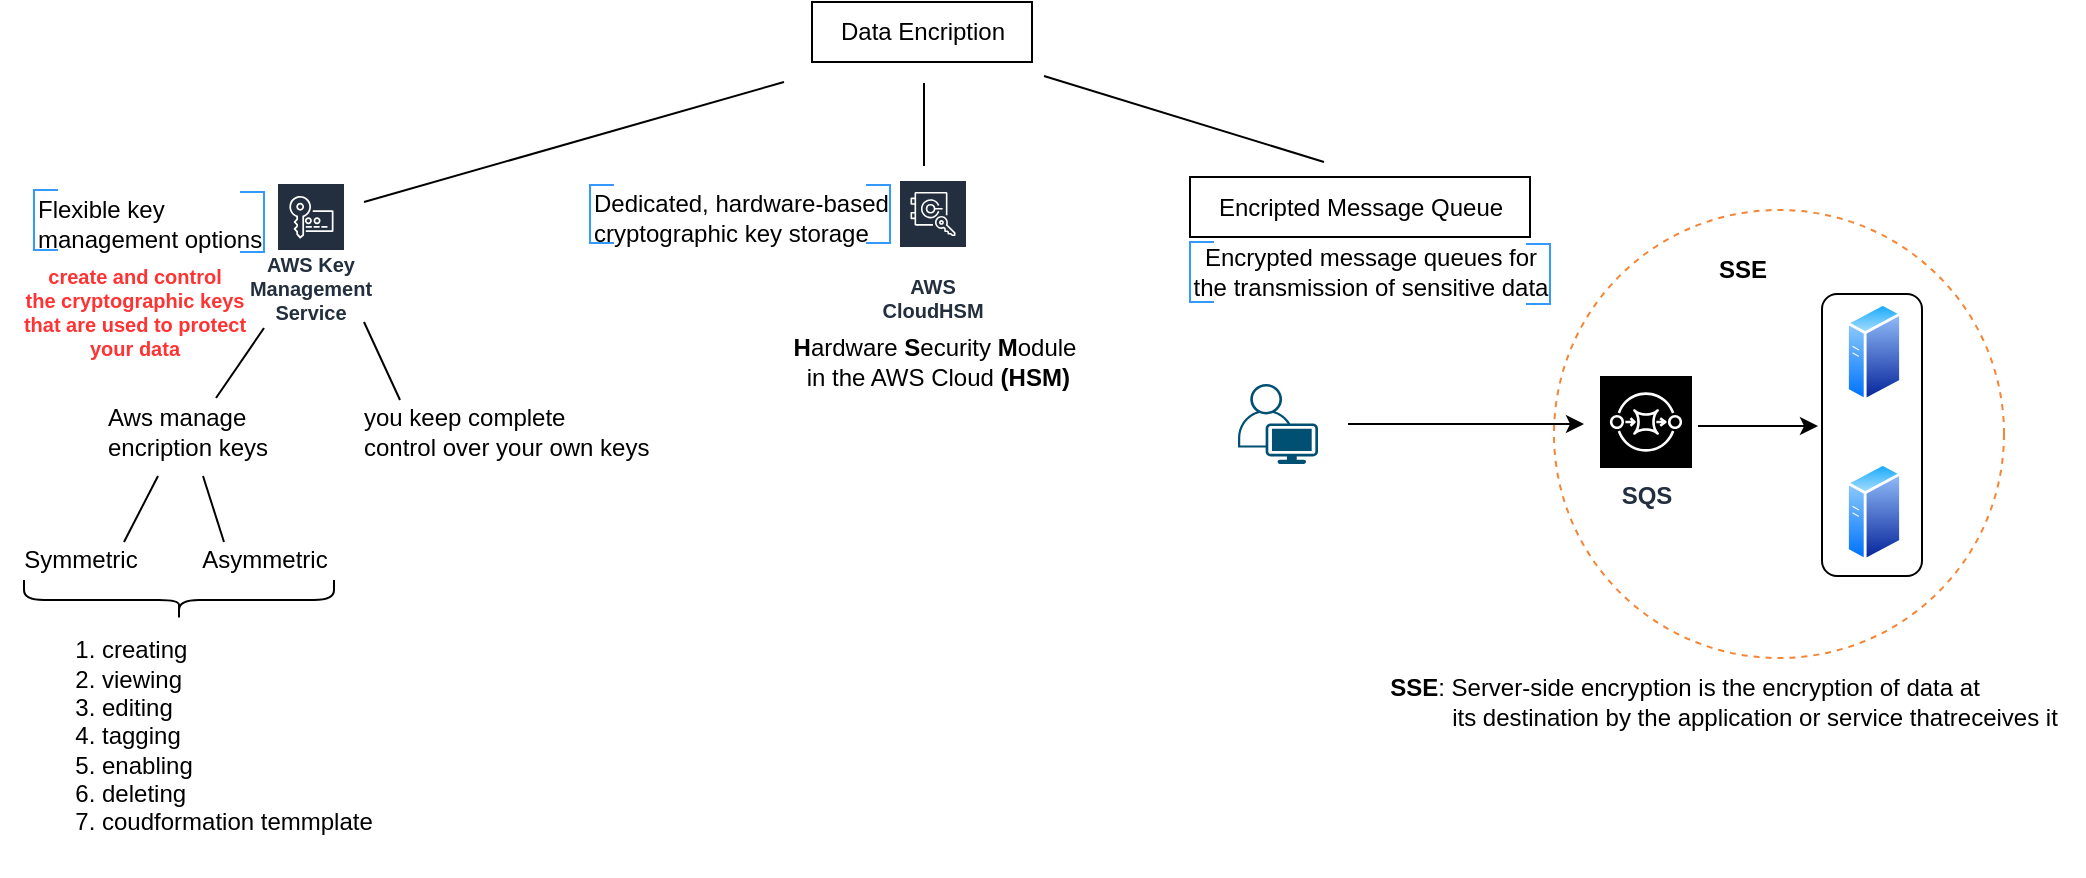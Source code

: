 <mxfile version="20.2.0" type="github">
  <diagram id="PE-Y0wjKjiBt9aU_vtvI" name="Page-1">
    <mxGraphModel dx="1251" dy="735" grid="1" gridSize="10" guides="1" tooltips="1" connect="1" arrows="1" fold="1" page="1" pageScale="1" pageWidth="1169" pageHeight="827" math="0" shadow="0">
      <root>
        <mxCell id="0" />
        <mxCell id="1" parent="0" />
        <mxCell id="PQI0NZv1REfv9DwnelCF-27" value="" style="rounded=1;whiteSpace=wrap;html=1;strokeColor=default;fillColor=none;gradientColor=none;" parent="1" vertex="1">
          <mxGeometry x="989" y="176" width="50" height="141" as="geometry" />
        </mxCell>
        <mxCell id="PQI0NZv1REfv9DwnelCF-16" value="Dedicated, hardware-based &lt;br&gt;cryptographic key storage&amp;nbsp;" style="text;html=1;align=left;verticalAlign=middle;resizable=0;points=[];autosize=1;strokeColor=none;fillColor=none;" parent="1" vertex="1">
          <mxGeometry x="373" y="117.5" width="170" height="40" as="geometry" />
        </mxCell>
        <mxCell id="PQI0NZv1REfv9DwnelCF-1" value="Data Encription" style="text;html=1;align=center;verticalAlign=middle;resizable=0;points=[];autosize=1;strokeColor=default;fillColor=none;" parent="1" vertex="1">
          <mxGeometry x="484" y="30" width="110" height="30" as="geometry" />
        </mxCell>
        <mxCell id="PQI0NZv1REfv9DwnelCF-2" value="AWS Key Management Service" style="sketch=0;outlineConnect=0;fontColor=#232F3E;gradientColor=none;strokeColor=#ffffff;fillColor=#232F3E;dashed=0;verticalLabelPosition=middle;verticalAlign=bottom;align=center;html=1;whiteSpace=wrap;fontSize=10;fontStyle=1;spacing=3;shape=mxgraph.aws4.productIcon;prIcon=mxgraph.aws4.key_management_service;" parent="1" vertex="1">
          <mxGeometry x="216" y="120" width="35" height="75" as="geometry" />
        </mxCell>
        <mxCell id="PQI0NZv1REfv9DwnelCF-3" value="AWS CloudHSM" style="sketch=0;outlineConnect=0;fontColor=#232F3E;gradientColor=none;strokeColor=#ffffff;fillColor=#232F3E;dashed=0;verticalLabelPosition=middle;verticalAlign=bottom;align=center;html=1;whiteSpace=wrap;fontSize=10;fontStyle=1;spacing=3;shape=mxgraph.aws4.productIcon;prIcon=mxgraph.aws4.cloudhsm;" parent="1" vertex="1">
          <mxGeometry x="527" y="118.5" width="35" height="75" as="geometry" />
        </mxCell>
        <mxCell id="PQI0NZv1REfv9DwnelCF-5" value="Aws manage&amp;nbsp;&lt;br&gt;encription keys" style="text;html=1;align=left;verticalAlign=middle;resizable=0;points=[];autosize=1;strokeColor=none;fillColor=none;" parent="1" vertex="1">
          <mxGeometry x="130" y="225" width="100" height="40" as="geometry" />
        </mxCell>
        <mxCell id="PQI0NZv1REfv9DwnelCF-6" value="you keep complete &lt;br&gt;control over your own keys" style="text;html=1;align=left;verticalAlign=middle;resizable=0;points=[];autosize=1;strokeColor=none;fillColor=none;" parent="1" vertex="1">
          <mxGeometry x="258" y="225" width="170" height="40" as="geometry" />
        </mxCell>
        <mxCell id="PQI0NZv1REfv9DwnelCF-7" value="" style="endArrow=none;html=1;rounded=0;" parent="1" edge="1">
          <mxGeometry width="50" height="50" relative="1" as="geometry">
            <mxPoint x="186" y="228" as="sourcePoint" />
            <mxPoint x="210" y="193" as="targetPoint" />
          </mxGeometry>
        </mxCell>
        <mxCell id="PQI0NZv1REfv9DwnelCF-8" value="" style="endArrow=none;html=1;rounded=0;" parent="1" edge="1">
          <mxGeometry width="50" height="50" relative="1" as="geometry">
            <mxPoint x="278" y="229" as="sourcePoint" />
            <mxPoint x="260" y="190" as="targetPoint" />
          </mxGeometry>
        </mxCell>
        <mxCell id="PQI0NZv1REfv9DwnelCF-9" value="" style="endArrow=none;html=1;rounded=0;" parent="1" edge="1">
          <mxGeometry width="50" height="50" relative="1" as="geometry">
            <mxPoint x="260" y="130" as="sourcePoint" />
            <mxPoint x="470" y="70" as="targetPoint" />
          </mxGeometry>
        </mxCell>
        <mxCell id="PQI0NZv1REfv9DwnelCF-10" value="" style="endArrow=none;html=1;rounded=0;" parent="1" edge="1">
          <mxGeometry width="50" height="50" relative="1" as="geometry">
            <mxPoint x="540" y="112" as="sourcePoint" />
            <mxPoint x="540" y="70.5" as="targetPoint" />
          </mxGeometry>
        </mxCell>
        <mxCell id="PQI0NZv1REfv9DwnelCF-11" value="Flexible key &lt;br&gt;management options" style="text;html=1;align=left;verticalAlign=middle;resizable=0;points=[];autosize=1;strokeColor=none;fillColor=none;" parent="1" vertex="1">
          <mxGeometry x="95" y="121" width="140" height="40" as="geometry" />
        </mxCell>
        <mxCell id="PQI0NZv1REfv9DwnelCF-12" value="" style="strokeWidth=1;html=1;shape=mxgraph.flowchart.annotation_1;align=left;pointerEvents=1;fontColor=#000033;fillColor=none;strokeColor=#3399FF;" parent="1" vertex="1">
          <mxGeometry x="95" y="124" width="12" height="30" as="geometry" />
        </mxCell>
        <mxCell id="PQI0NZv1REfv9DwnelCF-13" value="" style="strokeWidth=1;html=1;shape=mxgraph.flowchart.annotation_1;align=left;pointerEvents=1;fontColor=#000033;fillColor=none;direction=west;strokeColor=#3399FF;" parent="1" vertex="1">
          <mxGeometry x="198" y="125" width="12" height="30" as="geometry" />
        </mxCell>
        <mxCell id="PQI0NZv1REfv9DwnelCF-14" value="" style="strokeWidth=1;html=1;shape=mxgraph.flowchart.annotation_1;align=left;pointerEvents=1;fontColor=#000033;fillColor=none;strokeColor=#3399FF;" parent="1" vertex="1">
          <mxGeometry x="373" y="121.5" width="12" height="29" as="geometry" />
        </mxCell>
        <mxCell id="PQI0NZv1REfv9DwnelCF-15" value="" style="strokeWidth=1;html=1;shape=mxgraph.flowchart.annotation_1;align=left;pointerEvents=1;fontColor=#000033;fillColor=none;direction=west;strokeColor=#3399FF;" parent="1" vertex="1">
          <mxGeometry x="511" y="121.5" width="12" height="29" as="geometry" />
        </mxCell>
        <mxCell id="PQI0NZv1REfv9DwnelCF-17" value="" style="endArrow=none;html=1;rounded=0;" parent="1" edge="1">
          <mxGeometry width="50" height="50" relative="1" as="geometry">
            <mxPoint x="600" y="67" as="sourcePoint" />
            <mxPoint x="740" y="110" as="targetPoint" />
          </mxGeometry>
        </mxCell>
        <mxCell id="PQI0NZv1REfv9DwnelCF-18" value="Encripted Message Queue" style="text;html=1;align=center;verticalAlign=middle;resizable=0;points=[];autosize=1;strokeColor=default;fillColor=none;" parent="1" vertex="1">
          <mxGeometry x="673" y="117.5" width="170" height="30" as="geometry" />
        </mxCell>
        <mxCell id="PQI0NZv1REfv9DwnelCF-20" value="" style="points=[[0.35,0,0],[0.98,0.51,0],[1,0.71,0],[0.67,1,0],[0,0.795,0],[0,0.65,0]];verticalLabelPosition=bottom;sketch=0;html=1;verticalAlign=top;aspect=fixed;align=center;pointerEvents=1;shape=mxgraph.cisco19.user;fillColor=#005073;strokeColor=none;" parent="1" vertex="1">
          <mxGeometry x="697" y="221" width="40" height="40" as="geometry" />
        </mxCell>
        <mxCell id="PQI0NZv1REfv9DwnelCF-21" value="" style="endArrow=classic;html=1;rounded=0;" parent="1" edge="1">
          <mxGeometry width="50" height="50" relative="1" as="geometry">
            <mxPoint x="752" y="241" as="sourcePoint" />
            <mxPoint x="870" y="241" as="targetPoint" />
          </mxGeometry>
        </mxCell>
        <mxCell id="PQI0NZv1REfv9DwnelCF-23" value="&lt;b&gt;SQS&lt;/b&gt;" style="sketch=0;points=[[0,0,0],[0.25,0,0],[0.5,0,0],[0.75,0,0],[1,0,0],[0,1,0],[0.25,1,0],[0.5,1,0],[0.75,1,0],[1,1,0],[0,0.25,0],[0,0.5,0],[0,0.75,0],[1,0.25,0],[1,0.5,0],[1,0.75,0]];outlineConnect=0;fontColor=#232F3E;gradientColor=none;gradientDirection=north;fillColor=#000000;strokeColor=#ffffff;dashed=0;verticalLabelPosition=bottom;verticalAlign=top;align=center;html=1;fontSize=12;fontStyle=0;aspect=fixed;shape=mxgraph.aws4.resourceIcon;resIcon=mxgraph.aws4.sqs;" parent="1" vertex="1">
          <mxGeometry x="878" y="217" width="46" height="46" as="geometry" />
        </mxCell>
        <mxCell id="PQI0NZv1REfv9DwnelCF-24" value="" style="endArrow=classic;html=1;rounded=0;" parent="1" edge="1">
          <mxGeometry width="50" height="50" relative="1" as="geometry">
            <mxPoint x="927" y="242" as="sourcePoint" />
            <mxPoint x="987" y="242" as="targetPoint" />
          </mxGeometry>
        </mxCell>
        <mxCell id="PQI0NZv1REfv9DwnelCF-25" value="" style="aspect=fixed;perimeter=ellipsePerimeter;html=1;align=center;shadow=0;dashed=0;spacingTop=3;image;image=img/lib/active_directory/generic_server.svg;strokeColor=default;fillColor=#000000;gradientColor=none;" parent="1" vertex="1">
          <mxGeometry x="1001" y="180" width="28.0" height="50" as="geometry" />
        </mxCell>
        <mxCell id="PQI0NZv1REfv9DwnelCF-26" value="" style="aspect=fixed;perimeter=ellipsePerimeter;html=1;align=center;shadow=0;dashed=0;spacingTop=3;image;image=img/lib/active_directory/generic_server.svg;strokeColor=default;fillColor=#000000;gradientColor=none;" parent="1" vertex="1">
          <mxGeometry x="1001" y="260" width="28.0" height="50" as="geometry" />
        </mxCell>
        <mxCell id="PQI0NZv1REfv9DwnelCF-28" value="&lt;b&gt;SSE&lt;/b&gt;: Server-side encryption is the encryption of data at&lt;br&gt;&amp;nbsp; &amp;nbsp; &amp;nbsp; &amp;nbsp; &amp;nbsp; &amp;nbsp; &amp;nbsp; &amp;nbsp; &amp;nbsp; &amp;nbsp; &amp;nbsp;its destination by the application or service thatreceives it" style="text;html=1;align=center;verticalAlign=middle;resizable=0;points=[];autosize=1;strokeColor=none;fillColor=none;" parent="1" vertex="1">
          <mxGeometry x="720" y="360" width="400" height="40" as="geometry" />
        </mxCell>
        <mxCell id="PQI0NZv1REfv9DwnelCF-29" value="" style="ellipse;whiteSpace=wrap;html=1;strokeColor=#F58534;fillColor=none;gradientColor=none;dashed=1;" parent="1" vertex="1">
          <mxGeometry x="855" y="134" width="225" height="224" as="geometry" />
        </mxCell>
        <mxCell id="PQI0NZv1REfv9DwnelCF-30" value="&lt;b&gt;SSE&lt;/b&gt;" style="text;html=1;align=center;verticalAlign=middle;resizable=0;points=[];autosize=1;strokeColor=none;fillColor=none;" parent="1" vertex="1">
          <mxGeometry x="924" y="149" width="50" height="30" as="geometry" />
        </mxCell>
        <mxCell id="PQI0NZv1REfv9DwnelCF-31" value="Encrypted message queues for &lt;br&gt;the transmission of sensitive data" style="text;html=1;align=center;verticalAlign=middle;resizable=0;points=[];autosize=1;strokeColor=none;fillColor=none;" parent="1" vertex="1">
          <mxGeometry x="663" y="145" width="200" height="40" as="geometry" />
        </mxCell>
        <mxCell id="PQI0NZv1REfv9DwnelCF-32" value="" style="strokeWidth=1;html=1;shape=mxgraph.flowchart.annotation_1;align=left;pointerEvents=1;fontColor=#000033;fillColor=none;strokeColor=#3399FF;" parent="1" vertex="1">
          <mxGeometry x="673" y="150" width="12" height="30" as="geometry" />
        </mxCell>
        <mxCell id="PQI0NZv1REfv9DwnelCF-33" value="" style="strokeWidth=1;html=1;shape=mxgraph.flowchart.annotation_1;align=left;pointerEvents=1;fontColor=#000033;fillColor=none;direction=west;strokeColor=#3399FF;" parent="1" vertex="1">
          <mxGeometry x="841" y="151" width="12" height="30" as="geometry" />
        </mxCell>
        <mxCell id="PQI0NZv1REfv9DwnelCF-34" value="&lt;b&gt;H&lt;/b&gt;ardware &lt;b&gt;S&lt;/b&gt;ecurity &lt;b&gt;M&lt;/b&gt;odule&lt;br&gt;&amp;nbsp;in the AWS Cloud&amp;nbsp;&lt;b&gt;(HSM)&lt;/b&gt;" style="text;html=1;align=center;verticalAlign=middle;resizable=0;points=[];autosize=1;strokeColor=none;fillColor=none;" parent="1" vertex="1">
          <mxGeometry x="464.5" y="190" width="160" height="40" as="geometry" />
        </mxCell>
        <mxCell id="q1z-KDDTVc9EoOrlDAyU-2" value="&lt;font color=&quot;#ff3333&quot;&gt;&lt;b&gt;create and control &lt;br&gt;the cryptographic keys&lt;br&gt;that are used to protect &lt;br&gt;your data&lt;/b&gt;&lt;/font&gt;" style="text;html=1;align=center;verticalAlign=middle;resizable=0;points=[];autosize=1;strokeColor=none;fillColor=none;fontSize=10;" vertex="1" parent="1">
          <mxGeometry x="80" y="155" width="130" height="60" as="geometry" />
        </mxCell>
        <mxCell id="q1z-KDDTVc9EoOrlDAyU-5" value="" style="endArrow=none;html=1;rounded=0;fontSize=10;fontColor=#FF3333;" edge="1" parent="1">
          <mxGeometry width="50" height="50" relative="1" as="geometry">
            <mxPoint x="140" y="300" as="sourcePoint" />
            <mxPoint x="157" y="267" as="targetPoint" />
          </mxGeometry>
        </mxCell>
        <mxCell id="q1z-KDDTVc9EoOrlDAyU-6" value="" style="endArrow=none;html=1;rounded=0;fontSize=10;fontColor=#FF3333;" edge="1" parent="1">
          <mxGeometry width="50" height="50" relative="1" as="geometry">
            <mxPoint x="190" y="300" as="sourcePoint" />
            <mxPoint x="179.5" y="267" as="targetPoint" />
          </mxGeometry>
        </mxCell>
        <mxCell id="q1z-KDDTVc9EoOrlDAyU-7" value="&lt;font style=&quot;font-size: 12px;&quot; color=&quot;#000000&quot;&gt;Symmetric&lt;/font&gt;" style="text;html=1;align=center;verticalAlign=middle;resizable=0;points=[];autosize=1;strokeColor=none;fillColor=none;fontSize=10;fontColor=#FF3333;" vertex="1" parent="1">
          <mxGeometry x="78" y="294" width="80" height="30" as="geometry" />
        </mxCell>
        <mxCell id="q1z-KDDTVc9EoOrlDAyU-8" value="Asymmetric" style="text;html=1;align=center;verticalAlign=middle;resizable=0;points=[];autosize=1;strokeColor=none;fillColor=none;fontSize=12;fontColor=#000000;" vertex="1" parent="1">
          <mxGeometry x="165" y="294" width="90" height="30" as="geometry" />
        </mxCell>
        <mxCell id="q1z-KDDTVc9EoOrlDAyU-9" value="" style="shape=curlyBracket;whiteSpace=wrap;html=1;rounded=1;flipH=1;fontSize=12;fontColor=#000000;strokeColor=default;fillColor=none;gradientColor=none;direction=north;" vertex="1" parent="1">
          <mxGeometry x="90" y="319" width="155" height="20" as="geometry" />
        </mxCell>
        <mxCell id="q1z-KDDTVc9EoOrlDAyU-10" value="&lt;ol&gt;&lt;li&gt;creating&amp;nbsp;&lt;/li&gt;&lt;li&gt;viewing&lt;/li&gt;&lt;li&gt;editing&lt;/li&gt;&lt;li&gt;tagging&lt;/li&gt;&lt;li&gt;enabling&lt;/li&gt;&lt;li&gt;deleting&lt;/li&gt;&lt;li&gt;coudformation temmplate&amp;nbsp;&lt;/li&gt;&lt;/ol&gt;" style="text;html=1;align=left;verticalAlign=middle;resizable=0;points=[];autosize=1;strokeColor=none;fillColor=none;fontSize=12;fontColor=#000000;" vertex="1" parent="1">
          <mxGeometry x="87" y="327" width="200" height="140" as="geometry" />
        </mxCell>
      </root>
    </mxGraphModel>
  </diagram>
</mxfile>
